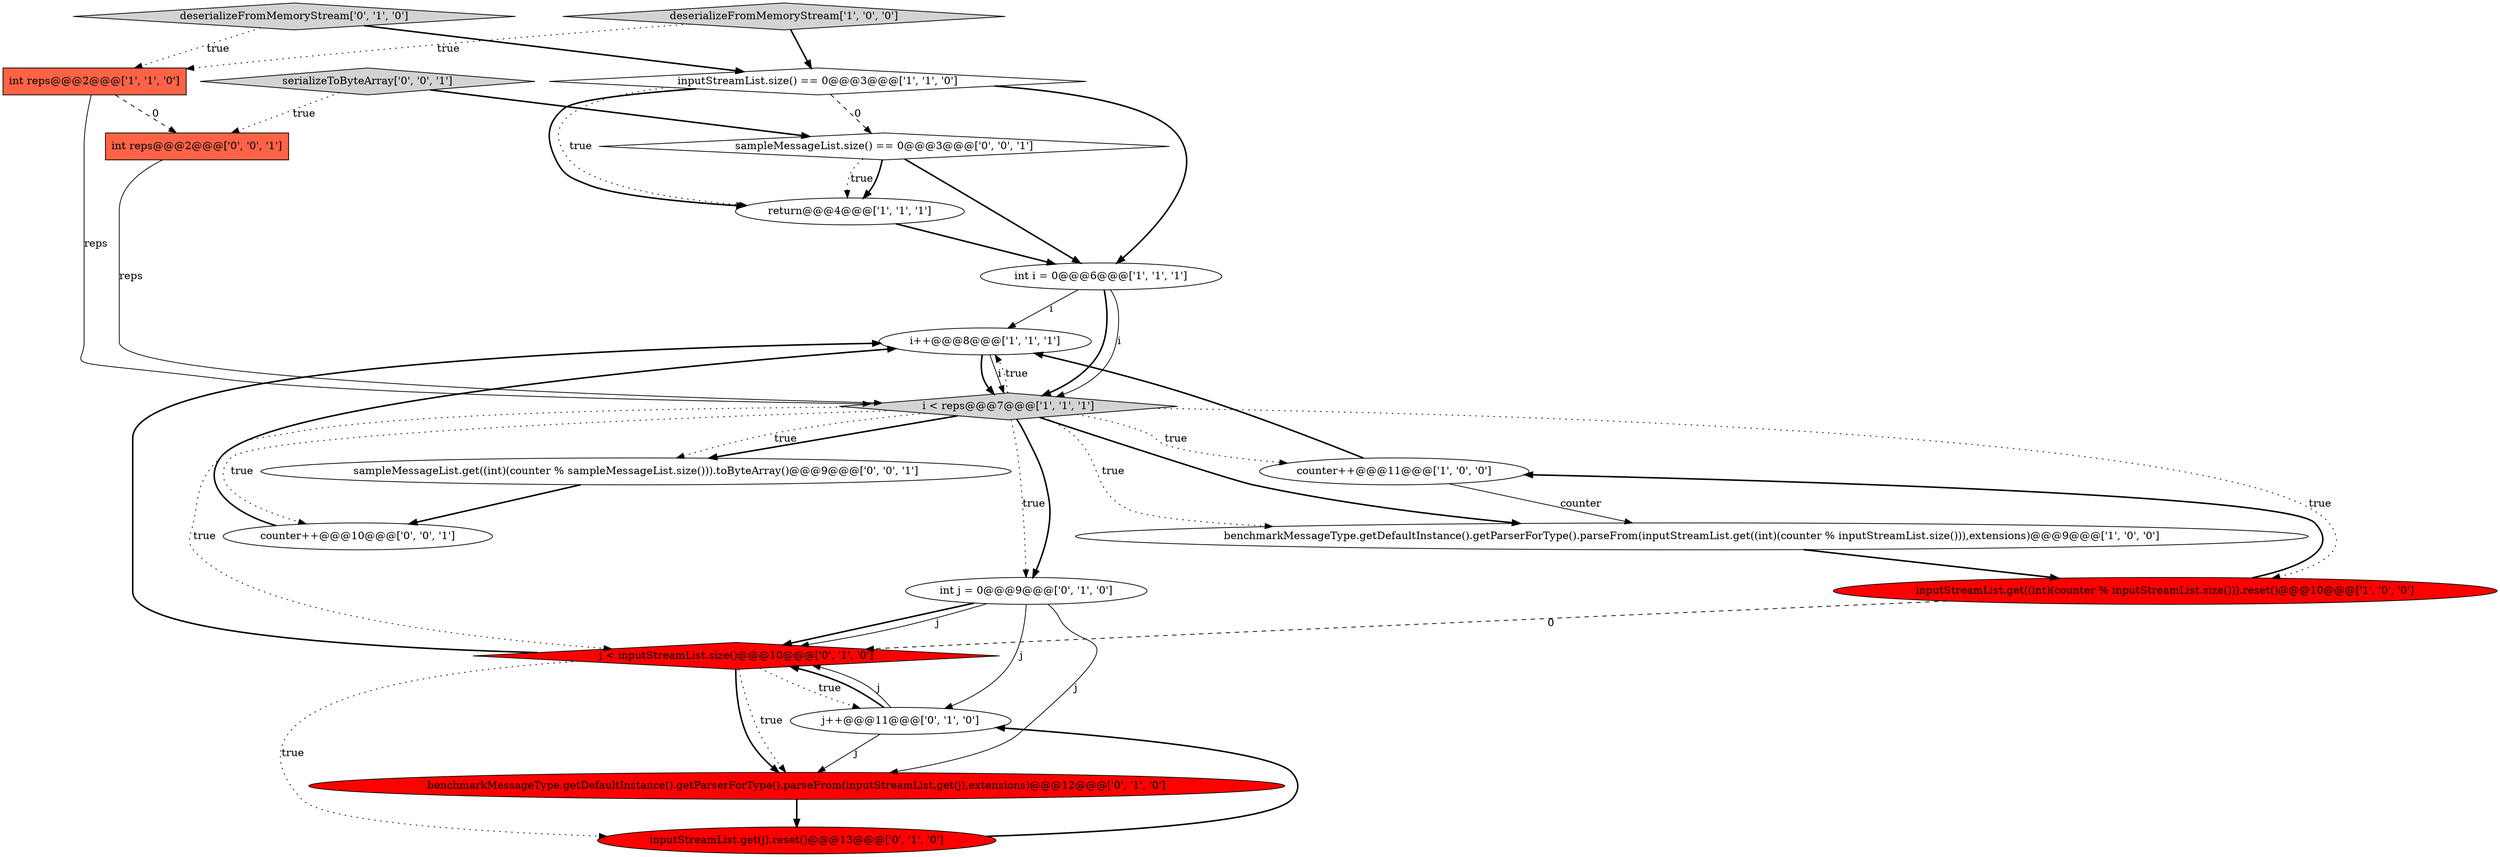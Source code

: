 digraph {
4 [style = filled, label = "inputStreamList.size() == 0@@@3@@@['1', '1', '0']", fillcolor = white, shape = diamond image = "AAA0AAABBB1BBB"];
20 [style = filled, label = "sampleMessageList.size() == 0@@@3@@@['0', '0', '1']", fillcolor = white, shape = diamond image = "AAA0AAABBB3BBB"];
18 [style = filled, label = "serializeToByteArray['0', '0', '1']", fillcolor = lightgray, shape = diamond image = "AAA0AAABBB3BBB"];
12 [style = filled, label = "deserializeFromMemoryStream['0', '1', '0']", fillcolor = lightgray, shape = diamond image = "AAA0AAABBB2BBB"];
9 [style = filled, label = "i++@@@8@@@['1', '1', '1']", fillcolor = white, shape = ellipse image = "AAA0AAABBB1BBB"];
16 [style = filled, label = "counter++@@@10@@@['0', '0', '1']", fillcolor = white, shape = ellipse image = "AAA0AAABBB3BBB"];
6 [style = filled, label = "counter++@@@11@@@['1', '0', '0']", fillcolor = white, shape = ellipse image = "AAA0AAABBB1BBB"];
1 [style = filled, label = "int reps@@@2@@@['1', '1', '0']", fillcolor = tomato, shape = box image = "AAA0AAABBB1BBB"];
7 [style = filled, label = "inputStreamList.get((int)(counter % inputStreamList.size())).reset()@@@10@@@['1', '0', '0']", fillcolor = red, shape = ellipse image = "AAA1AAABBB1BBB"];
3 [style = filled, label = "benchmarkMessageType.getDefaultInstance().getParserForType().parseFrom(inputStreamList.get((int)(counter % inputStreamList.size())),extensions)@@@9@@@['1', '0', '0']", fillcolor = white, shape = ellipse image = "AAA0AAABBB1BBB"];
8 [style = filled, label = "int i = 0@@@6@@@['1', '1', '1']", fillcolor = white, shape = ellipse image = "AAA0AAABBB1BBB"];
0 [style = filled, label = "return@@@4@@@['1', '1', '1']", fillcolor = white, shape = ellipse image = "AAA0AAABBB1BBB"];
19 [style = filled, label = "int reps@@@2@@@['0', '0', '1']", fillcolor = tomato, shape = box image = "AAA0AAABBB3BBB"];
17 [style = filled, label = "sampleMessageList.get((int)(counter % sampleMessageList.size())).toByteArray()@@@9@@@['0', '0', '1']", fillcolor = white, shape = ellipse image = "AAA0AAABBB3BBB"];
5 [style = filled, label = "deserializeFromMemoryStream['1', '0', '0']", fillcolor = lightgray, shape = diamond image = "AAA0AAABBB1BBB"];
15 [style = filled, label = "inputStreamList.get(j).reset()@@@13@@@['0', '1', '0']", fillcolor = red, shape = ellipse image = "AAA1AAABBB2BBB"];
13 [style = filled, label = "j < inputStreamList.size()@@@10@@@['0', '1', '0']", fillcolor = red, shape = diamond image = "AAA1AAABBB2BBB"];
14 [style = filled, label = "benchmarkMessageType.getDefaultInstance().getParserForType().parseFrom(inputStreamList.get(j),extensions)@@@12@@@['0', '1', '0']", fillcolor = red, shape = ellipse image = "AAA1AAABBB2BBB"];
2 [style = filled, label = "i < reps@@@7@@@['1', '1', '1']", fillcolor = lightgray, shape = diamond image = "AAA0AAABBB1BBB"];
11 [style = filled, label = "int j = 0@@@9@@@['0', '1', '0']", fillcolor = white, shape = ellipse image = "AAA0AAABBB2BBB"];
10 [style = filled, label = "j++@@@11@@@['0', '1', '0']", fillcolor = white, shape = ellipse image = "AAA0AAABBB2BBB"];
2->3 [style = dotted, label="true"];
2->17 [style = bold, label=""];
17->16 [style = bold, label=""];
15->10 [style = bold, label=""];
9->2 [style = bold, label=""];
20->0 [style = dotted, label="true"];
5->1 [style = dotted, label="true"];
4->0 [style = dotted, label="true"];
2->17 [style = dotted, label="true"];
2->3 [style = bold, label=""];
18->19 [style = dotted, label="true"];
20->0 [style = bold, label=""];
9->2 [style = solid, label="i"];
12->1 [style = dotted, label="true"];
1->19 [style = dashed, label="0"];
8->9 [style = solid, label="i"];
13->10 [style = dotted, label="true"];
4->0 [style = bold, label=""];
2->11 [style = dotted, label="true"];
18->20 [style = bold, label=""];
20->8 [style = bold, label=""];
2->9 [style = dotted, label="true"];
8->2 [style = bold, label=""];
3->7 [style = bold, label=""];
10->13 [style = bold, label=""];
10->13 [style = solid, label="j"];
2->6 [style = dotted, label="true"];
12->4 [style = bold, label=""];
10->14 [style = solid, label="j"];
2->7 [style = dotted, label="true"];
4->20 [style = dashed, label="0"];
5->4 [style = bold, label=""];
7->6 [style = bold, label=""];
11->13 [style = bold, label=""];
0->8 [style = bold, label=""];
7->13 [style = dashed, label="0"];
8->2 [style = solid, label="i"];
11->10 [style = solid, label="j"];
19->2 [style = solid, label="reps"];
11->14 [style = solid, label="j"];
4->8 [style = bold, label=""];
13->15 [style = dotted, label="true"];
14->15 [style = bold, label=""];
11->13 [style = solid, label="j"];
13->9 [style = bold, label=""];
6->9 [style = bold, label=""];
13->14 [style = dotted, label="true"];
1->2 [style = solid, label="reps"];
13->14 [style = bold, label=""];
2->11 [style = bold, label=""];
16->9 [style = bold, label=""];
2->13 [style = dotted, label="true"];
6->3 [style = solid, label="counter"];
2->16 [style = dotted, label="true"];
}
